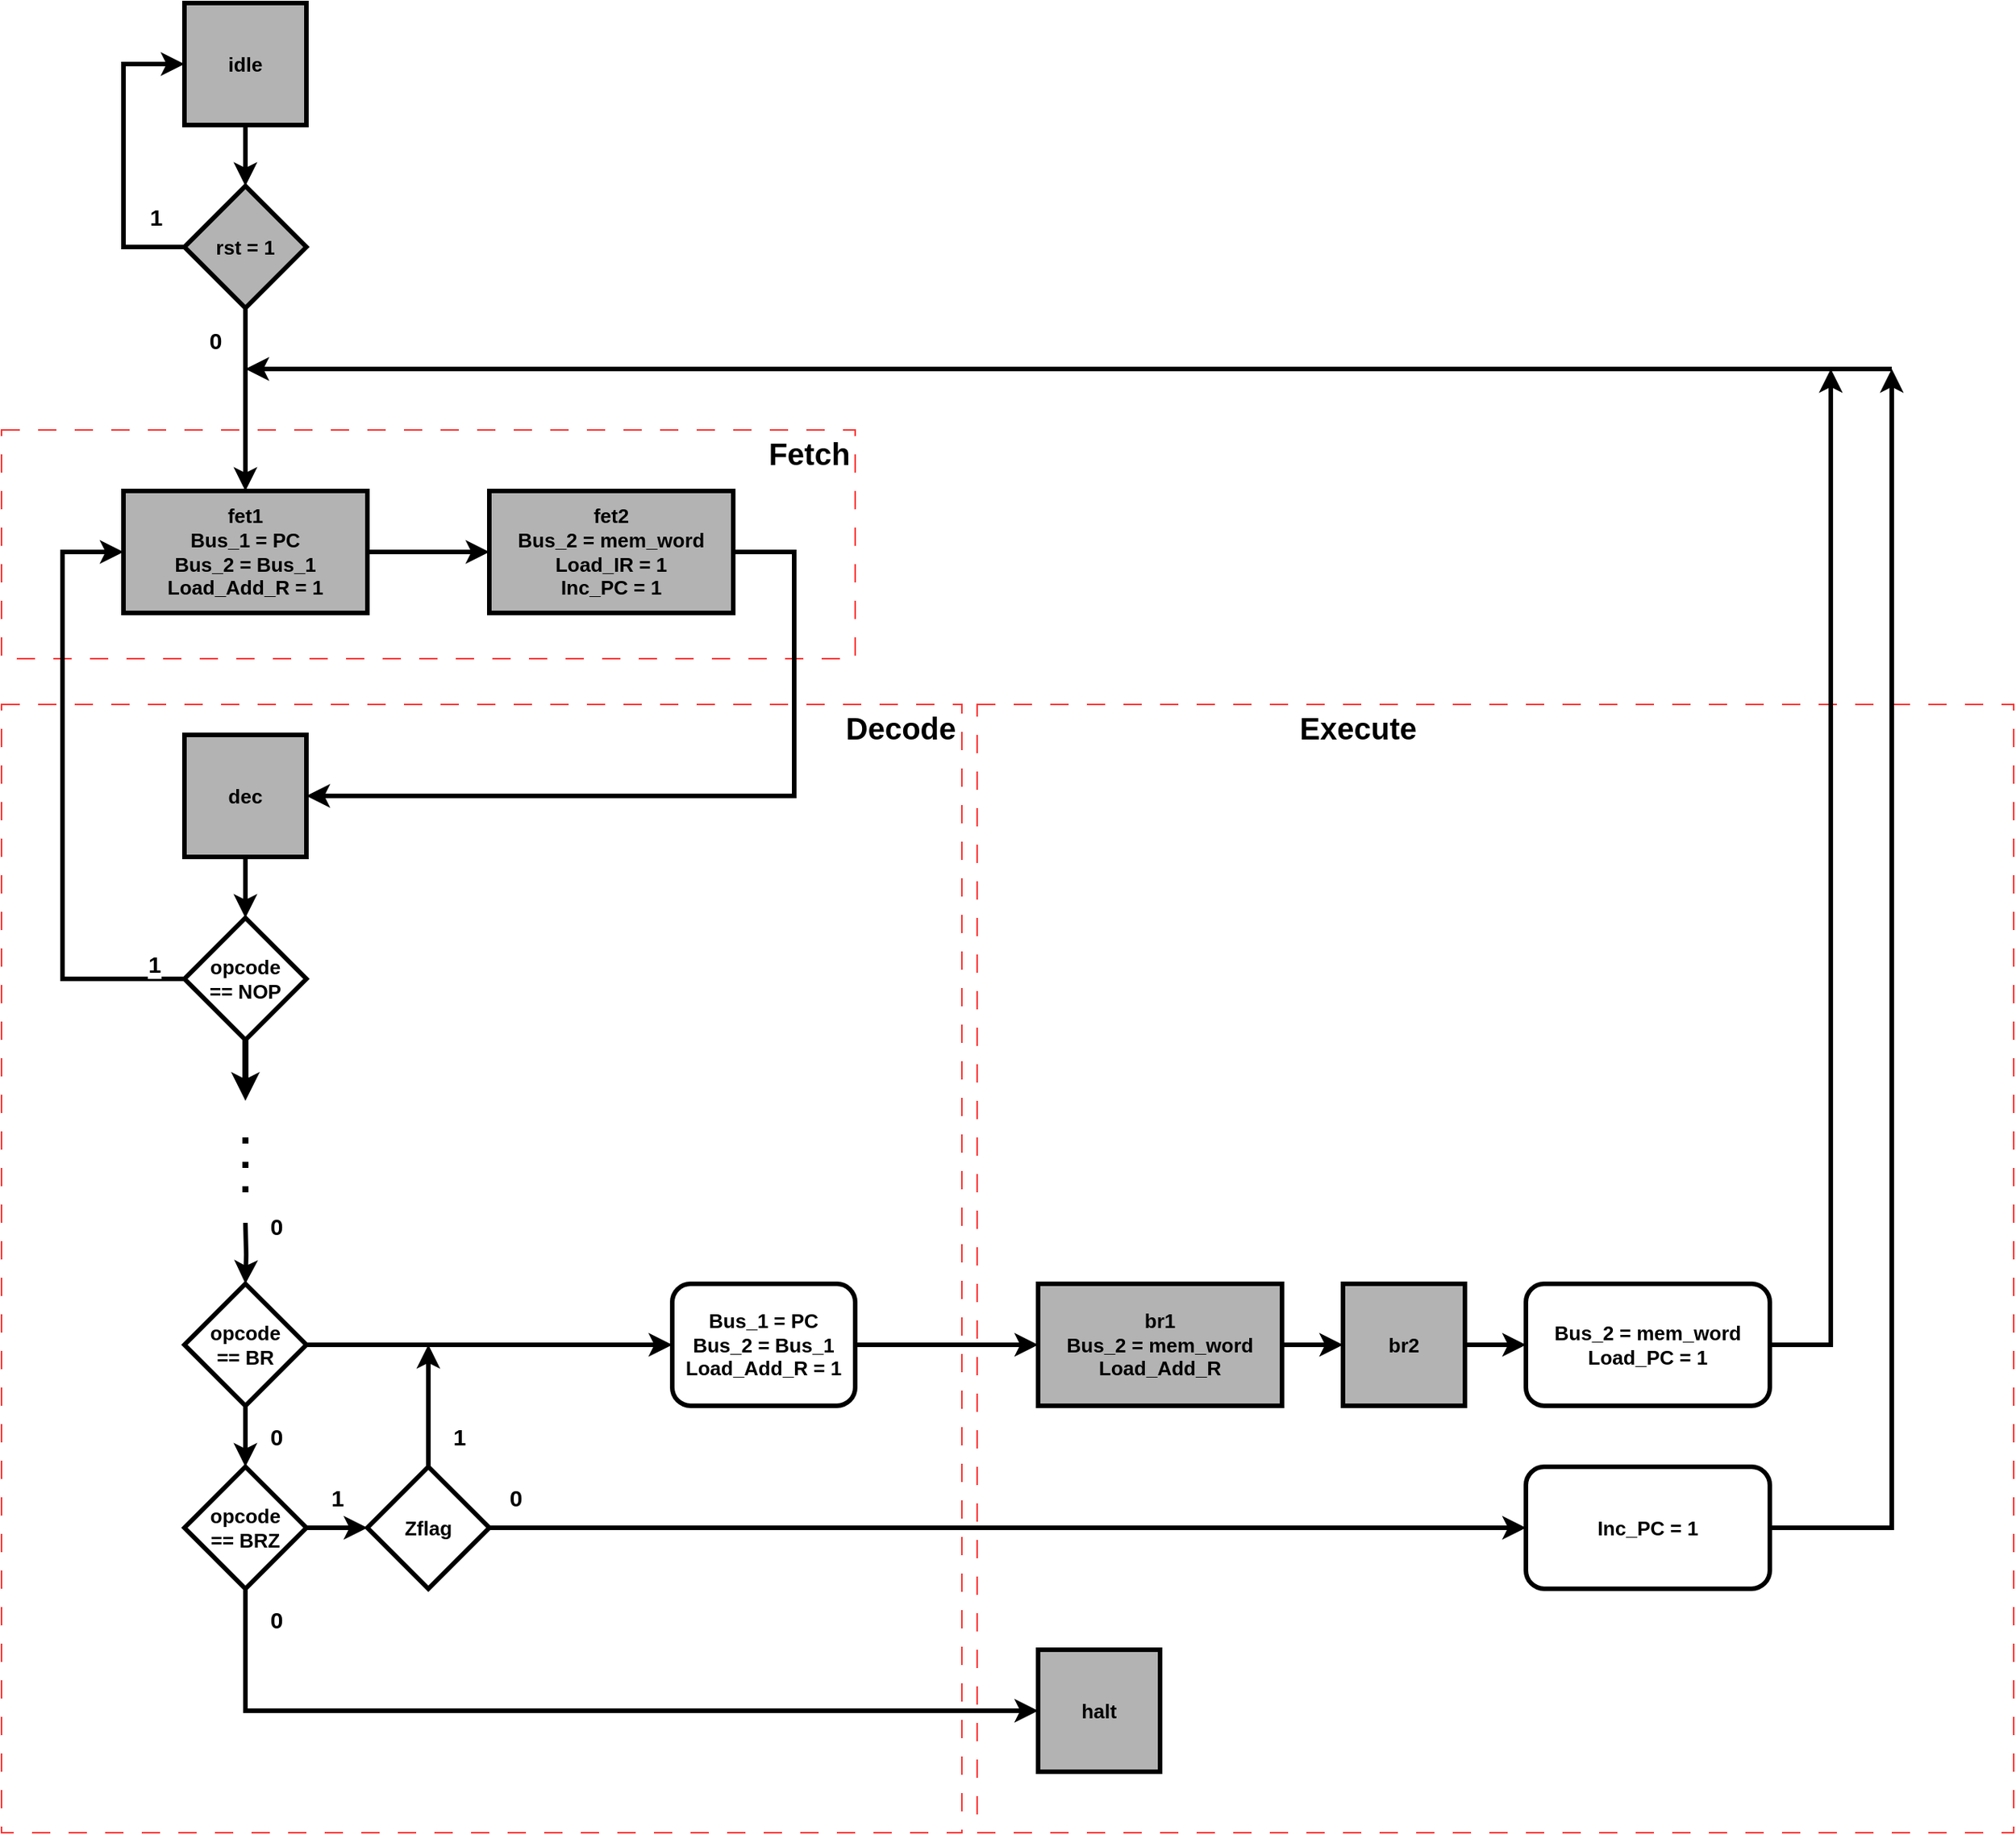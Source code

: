 <mxfile version="20.8.15" type="device"><diagram name="Page-1" id="4IeaslCKqJHzEhZOYwNV"><mxGraphModel dx="4350" dy="2960" grid="1" gridSize="10" guides="1" tooltips="1" connect="1" arrows="1" fold="1" page="1" pageScale="1" pageWidth="850" pageHeight="1100" math="0" shadow="0"><root><mxCell id="0"/><mxCell id="1" parent="0"/><mxCell id="RH-kMCjTaygXxORGlT_J-67" value="" style="rounded=0;whiteSpace=wrap;html=1;labelBackgroundColor=none;labelBorderColor=none;strokeWidth=1;fontSize=13;fillColor=none;dashed=1;dashPattern=12 12;align=right;movable=0;resizable=0;rotatable=0;deletable=0;editable=0;connectable=0;strokeColor=#FF3333;" parent="1" vertex="1"><mxGeometry x="-40" y="200" width="560" height="150" as="geometry"/></mxCell><mxCell id="RH-kMCjTaygXxORGlT_J-70" value="" style="rounded=0;whiteSpace=wrap;html=1;dashed=1;dashPattern=12 12;labelBackgroundColor=none;labelBorderColor=none;strokeWidth=1;fontSize=13;fillColor=none;movable=1;resizable=1;rotatable=1;deletable=1;editable=1;connectable=1;strokeColor=#FF3333;" parent="1" vertex="1"><mxGeometry x="600" y="380" width="680" height="740" as="geometry"/></mxCell><mxCell id="RH-kMCjTaygXxORGlT_J-69" value="" style="rounded=0;whiteSpace=wrap;html=1;dashed=1;dashPattern=12 12;labelBackgroundColor=none;labelBorderColor=none;strokeWidth=1;fontSize=13;fillColor=none;movable=0;resizable=0;rotatable=0;deletable=0;editable=0;connectable=0;strokeColor=#FF3333;" parent="1" vertex="1"><mxGeometry x="-40" y="380" width="630" height="740" as="geometry"/></mxCell><mxCell id="XtIBTg3TESqd7uxG8kBZ-2" value="" style="edgeStyle=orthogonalEdgeStyle;rounded=0;orthogonalLoop=1;jettySize=auto;html=1;fontSize=13;strokeWidth=3;fontStyle=1;" parent="1" source="RH-kMCjTaygXxORGlT_J-1" target="XtIBTg3TESqd7uxG8kBZ-1" edge="1"><mxGeometry relative="1" as="geometry"/></mxCell><mxCell id="RH-kMCjTaygXxORGlT_J-1" value="idle" style="rounded=0;whiteSpace=wrap;html=1;strokeWidth=3;fontSize=13;labelBorderColor=none;labelBackgroundColor=none;fillColor=#B3B3B3;fontStyle=1" parent="1" vertex="1"><mxGeometry x="80" y="-80" width="80" height="80" as="geometry"/></mxCell><mxCell id="RH-kMCjTaygXxORGlT_J-4" style="edgeStyle=orthogonalEdgeStyle;rounded=0;orthogonalLoop=1;jettySize=auto;html=1;entryX=0;entryY=0.5;entryDx=0;entryDy=0;strokeWidth=3;fontSize=13;fontStyle=1" parent="1" source="RH-kMCjTaygXxORGlT_J-2" target="RH-kMCjTaygXxORGlT_J-3" edge="1"><mxGeometry relative="1" as="geometry"/></mxCell><mxCell id="RH-kMCjTaygXxORGlT_J-2" value="fet1&lt;br style=&quot;font-size: 13px;&quot;&gt;Bus_1 = PC&lt;br style=&quot;font-size: 13px;&quot;&gt;Bus_2 = Bus_1&lt;br style=&quot;font-size: 13px;&quot;&gt;Load_Add_R = 1" style="rounded=0;whiteSpace=wrap;html=1;strokeWidth=3;fontSize=13;labelBorderColor=none;labelBackgroundColor=none;fillColor=#B3B3B3;fontStyle=1" parent="1" vertex="1"><mxGeometry x="40" y="240" width="160" height="80" as="geometry"/></mxCell><mxCell id="RH-kMCjTaygXxORGlT_J-21" style="edgeStyle=orthogonalEdgeStyle;rounded=0;orthogonalLoop=1;jettySize=auto;html=1;entryX=1;entryY=0.5;entryDx=0;entryDy=0;strokeWidth=3;fontSize=13;fontStyle=1" parent="1" source="RH-kMCjTaygXxORGlT_J-3" target="RH-kMCjTaygXxORGlT_J-6" edge="1"><mxGeometry relative="1" as="geometry"><Array as="points"><mxPoint x="480" y="280"/><mxPoint x="480" y="440"/></Array></mxGeometry></mxCell><mxCell id="RH-kMCjTaygXxORGlT_J-3" value="fet2&lt;br style=&quot;font-size: 13px;&quot;&gt;Bus_2 = mem_word&lt;br style=&quot;font-size: 13px;&quot;&gt;Load_IR = 1&lt;br style=&quot;font-size: 13px;&quot;&gt;Inc_PC = 1" style="rounded=0;whiteSpace=wrap;html=1;strokeWidth=3;fontSize=13;labelBorderColor=none;labelBackgroundColor=none;fillColor=#B3B3B3;fontStyle=1" parent="1" vertex="1"><mxGeometry x="280" y="240" width="160" height="80" as="geometry"/></mxCell><mxCell id="RH-kMCjTaygXxORGlT_J-22" value="1" style="edgeStyle=orthogonalEdgeStyle;rounded=0;orthogonalLoop=1;jettySize=auto;html=1;entryX=0;entryY=0.5;entryDx=0;entryDy=0;exitX=0;exitY=0.5;exitDx=0;exitDy=0;strokeWidth=3;fontSize=15;fontStyle=1" parent="1" source="RH-kMCjTaygXxORGlT_J-8" target="RH-kMCjTaygXxORGlT_J-2" edge="1"><mxGeometry x="-0.9" y="-10" relative="1" as="geometry"><Array as="points"><mxPoint y="560"/><mxPoint y="280"/></Array><mxPoint as="offset"/></mxGeometry></mxCell><mxCell id="RH-kMCjTaygXxORGlT_J-24" style="edgeStyle=orthogonalEdgeStyle;rounded=0;orthogonalLoop=1;jettySize=auto;html=1;exitX=0.5;exitY=1;exitDx=0;exitDy=0;entryX=0.5;entryY=0;entryDx=0;entryDy=0;strokeWidth=3;fontSize=13;fontStyle=1" parent="1" source="RH-kMCjTaygXxORGlT_J-6" target="RH-kMCjTaygXxORGlT_J-8" edge="1"><mxGeometry relative="1" as="geometry"/></mxCell><mxCell id="RH-kMCjTaygXxORGlT_J-6" value="dec" style="rounded=0;whiteSpace=wrap;html=1;strokeWidth=3;fontSize=13;labelBorderColor=none;labelBackgroundColor=none;fillColor=#B3B3B3;fontStyle=1" parent="1" vertex="1"><mxGeometry x="80" y="400" width="80" height="80" as="geometry"/></mxCell><mxCell id="HxVjy9gU9CEjTAeJ7DYo-10" style="edgeStyle=orthogonalEdgeStyle;rounded=0;orthogonalLoop=1;jettySize=auto;html=1;strokeWidth=4;" edge="1" parent="1" source="RH-kMCjTaygXxORGlT_J-8"><mxGeometry relative="1" as="geometry"><mxPoint x="120" y="640" as="targetPoint"/></mxGeometry></mxCell><mxCell id="RH-kMCjTaygXxORGlT_J-8" value="opcode&lt;br&gt;== NOP" style="rhombus;whiteSpace=wrap;html=1;strokeWidth=3;fontSize=13;fontStyle=1" parent="1" vertex="1"><mxGeometry x="80" y="520" width="80" height="80" as="geometry"/></mxCell><mxCell id="RH-kMCjTaygXxORGlT_J-57" style="edgeStyle=orthogonalEdgeStyle;rounded=0;orthogonalLoop=1;jettySize=auto;html=1;strokeWidth=3;fontSize=13;fontStyle=1" parent="1" edge="1"><mxGeometry relative="1" as="geometry"><mxPoint x="1200" y="160" as="sourcePoint"/><mxPoint x="120" y="160" as="targetPoint"/><Array as="points"><mxPoint x="120" y="160"/></Array></mxGeometry></mxCell><mxCell id="RH-kMCjTaygXxORGlT_J-71" value="&lt;span style=&quot;font-size: 20px;&quot;&gt;&lt;font style=&quot;font-size: 20px;&quot;&gt;Fetch&lt;/font&gt;&lt;/span&gt;" style="text;html=1;strokeColor=none;fillColor=none;align=center;verticalAlign=middle;whiteSpace=wrap;rounded=0;fontSize=20;fontStyle=1" parent="1" vertex="1"><mxGeometry x="460" y="200" width="60" height="30" as="geometry"/></mxCell><mxCell id="RH-kMCjTaygXxORGlT_J-72" value="&lt;span style=&quot;font-size: 20px;&quot;&gt;&lt;font style=&quot;font-size: 20px;&quot;&gt;Decode&lt;/font&gt;&lt;/span&gt;" style="text;html=1;strokeColor=none;fillColor=none;align=center;verticalAlign=middle;whiteSpace=wrap;rounded=0;fontSize=20;fontStyle=1" parent="1" vertex="1"><mxGeometry x="510" y="380" width="80" height="30" as="geometry"/></mxCell><mxCell id="RH-kMCjTaygXxORGlT_J-74" value="&lt;font style=&quot;font-size: 20px;&quot;&gt;Execute&lt;/font&gt;" style="text;html=1;strokeColor=none;fillColor=none;align=center;verticalAlign=middle;whiteSpace=wrap;rounded=0;fontSize=13;fontStyle=1" parent="1" vertex="1"><mxGeometry x="810" y="380" width="80" height="30" as="geometry"/></mxCell><mxCell id="RH-kMCjTaygXxORGlT_J-170" value="&lt;b&gt;0&lt;/b&gt;" style="edgeStyle=orthogonalEdgeStyle;rounded=0;orthogonalLoop=1;jettySize=auto;html=1;entryX=0.5;entryY=0;entryDx=0;entryDy=0;strokeWidth=3;fontSize=15;fontStyle=1;" parent="1" target="RH-kMCjTaygXxORGlT_J-169" edge="1"><mxGeometry x="-0.9" y="20" relative="1" as="geometry"><mxPoint as="offset"/><mxPoint x="120" y="720" as="sourcePoint"/></mxGeometry></mxCell><mxCell id="RH-kMCjTaygXxORGlT_J-172" style="edgeStyle=orthogonalEdgeStyle;rounded=0;orthogonalLoop=1;jettySize=auto;html=1;exitX=1;exitY=0.5;exitDx=0;exitDy=0;entryX=0;entryY=0.5;entryDx=0;entryDy=0;strokeWidth=3;fontSize=15;fontStyle=1;" parent="1" source="RH-kMCjTaygXxORGlT_J-169" target="RH-kMCjTaygXxORGlT_J-171" edge="1"><mxGeometry relative="1" as="geometry"/></mxCell><mxCell id="RH-kMCjTaygXxORGlT_J-175" value="&lt;b&gt;0&lt;/b&gt;" style="edgeStyle=orthogonalEdgeStyle;rounded=0;orthogonalLoop=1;jettySize=auto;html=1;exitX=0.5;exitY=1;exitDx=0;exitDy=0;strokeWidth=3;fontSize=15;fontStyle=1;" parent="1" source="RH-kMCjTaygXxORGlT_J-169" target="RH-kMCjTaygXxORGlT_J-174" edge="1"><mxGeometry y="20" relative="1" as="geometry"><mxPoint as="offset"/></mxGeometry></mxCell><mxCell id="RH-kMCjTaygXxORGlT_J-169" value="opcode&lt;br style=&quot;border-color: var(--border-color);&quot;&gt;== BR" style="rhombus;whiteSpace=wrap;html=1;strokeWidth=3;fontSize=13;fontStyle=1" parent="1" vertex="1"><mxGeometry x="80" y="760" width="80" height="80" as="geometry"/></mxCell><mxCell id="RH-kMCjTaygXxORGlT_J-181" style="edgeStyle=orthogonalEdgeStyle;rounded=0;orthogonalLoop=1;jettySize=auto;html=1;entryX=0;entryY=0.5;entryDx=0;entryDy=0;strokeWidth=3;fontSize=13;" parent="1" source="RH-kMCjTaygXxORGlT_J-171" target="RH-kMCjTaygXxORGlT_J-180" edge="1"><mxGeometry relative="1" as="geometry"/></mxCell><mxCell id="RH-kMCjTaygXxORGlT_J-171" value="Bus_1 = PC&lt;br style=&quot;font-size: 13px;&quot;&gt;Bus_2 = Bus_1&lt;br style=&quot;font-size: 13px;&quot;&gt;Load_Add_R = 1" style="rounded=1;whiteSpace=wrap;html=1;strokeWidth=3;fontSize=13;fontStyle=1" parent="1" vertex="1"><mxGeometry x="400" y="760" width="120" height="80" as="geometry"/></mxCell><mxCell id="RH-kMCjTaygXxORGlT_J-191" value="&lt;b&gt;0&lt;/b&gt;" style="edgeStyle=orthogonalEdgeStyle;rounded=0;orthogonalLoop=1;jettySize=auto;html=1;exitX=0.5;exitY=1;exitDx=0;exitDy=0;entryX=0;entryY=0.5;entryDx=0;entryDy=0;strokeWidth=3;fontSize=15;fontStyle=1;" parent="1" source="RH-kMCjTaygXxORGlT_J-174" target="RH-kMCjTaygXxORGlT_J-190" edge="1"><mxGeometry x="-0.933" y="20" relative="1" as="geometry"><mxPoint as="offset"/></mxGeometry></mxCell><mxCell id="RH-kMCjTaygXxORGlT_J-196" value="&lt;b&gt;1&lt;/b&gt;" style="edgeStyle=orthogonalEdgeStyle;rounded=0;orthogonalLoop=1;jettySize=auto;html=1;exitX=1;exitY=0.5;exitDx=0;exitDy=0;entryX=0;entryY=0.5;entryDx=0;entryDy=0;strokeWidth=3;fontSize=15;fontStyle=1;" parent="1" source="RH-kMCjTaygXxORGlT_J-174" target="RH-kMCjTaygXxORGlT_J-176" edge="1"><mxGeometry y="20" relative="1" as="geometry"><mxPoint as="offset"/></mxGeometry></mxCell><mxCell id="RH-kMCjTaygXxORGlT_J-174" value="opcode&lt;br style=&quot;border-color: var(--border-color);&quot;&gt;== BRZ" style="rhombus;whiteSpace=wrap;html=1;strokeWidth=3;fontSize=13;fontStyle=1" parent="1" vertex="1"><mxGeometry x="80" y="880" width="80" height="80" as="geometry"/></mxCell><mxCell id="RH-kMCjTaygXxORGlT_J-178" value="1" style="edgeStyle=orthogonalEdgeStyle;rounded=0;orthogonalLoop=1;jettySize=auto;html=1;exitX=0.5;exitY=0;exitDx=0;exitDy=0;strokeWidth=3;fontSize=15;fontStyle=1;" parent="1" source="RH-kMCjTaygXxORGlT_J-176" edge="1"><mxGeometry x="-0.5" y="-20" relative="1" as="geometry"><mxPoint x="240" y="800" as="targetPoint"/><mxPoint as="offset"/></mxGeometry></mxCell><mxCell id="RH-kMCjTaygXxORGlT_J-188" value="0" style="edgeStyle=orthogonalEdgeStyle;rounded=0;orthogonalLoop=1;jettySize=auto;html=1;exitX=1;exitY=0.5;exitDx=0;exitDy=0;entryX=0;entryY=0.5;entryDx=0;entryDy=0;strokeWidth=3;fontSize=15;fontStyle=1;" parent="1" source="RH-kMCjTaygXxORGlT_J-176" target="RH-kMCjTaygXxORGlT_J-187" edge="1"><mxGeometry x="-0.95" y="20" relative="1" as="geometry"><mxPoint as="offset"/></mxGeometry></mxCell><mxCell id="RH-kMCjTaygXxORGlT_J-176" value="Zflag" style="rhombus;whiteSpace=wrap;html=1;strokeWidth=3;fontSize=13;fontStyle=1" parent="1" vertex="1"><mxGeometry x="200" y="880" width="80" height="80" as="geometry"/></mxCell><mxCell id="RH-kMCjTaygXxORGlT_J-186" style="edgeStyle=orthogonalEdgeStyle;rounded=0;orthogonalLoop=1;jettySize=auto;html=1;exitX=1;exitY=0.5;exitDx=0;exitDy=0;entryX=0;entryY=0.5;entryDx=0;entryDy=0;strokeWidth=3;fontSize=13;" parent="1" source="RH-kMCjTaygXxORGlT_J-180" target="RH-kMCjTaygXxORGlT_J-182" edge="1"><mxGeometry relative="1" as="geometry"/></mxCell><mxCell id="RH-kMCjTaygXxORGlT_J-180" value="br1&lt;br&gt;Bus_2 = mem_word&lt;br&gt;Load_Add_R" style="rounded=0;whiteSpace=wrap;html=1;strokeWidth=3;fontSize=13;labelBorderColor=none;labelBackgroundColor=none;fillColor=#B3B3B3;fontStyle=1" parent="1" vertex="1"><mxGeometry x="640" y="760" width="160" height="80" as="geometry"/></mxCell><mxCell id="RH-kMCjTaygXxORGlT_J-185" style="edgeStyle=orthogonalEdgeStyle;rounded=0;orthogonalLoop=1;jettySize=auto;html=1;entryX=0;entryY=0.5;entryDx=0;entryDy=0;strokeWidth=3;fontSize=13;" parent="1" source="RH-kMCjTaygXxORGlT_J-182" target="RH-kMCjTaygXxORGlT_J-183" edge="1"><mxGeometry relative="1" as="geometry"/></mxCell><mxCell id="RH-kMCjTaygXxORGlT_J-182" value="br2" style="rounded=0;whiteSpace=wrap;html=1;strokeWidth=3;fontSize=13;labelBorderColor=none;labelBackgroundColor=none;fillColor=#B3B3B3;fontStyle=1" parent="1" vertex="1"><mxGeometry x="840" y="760" width="80" height="80" as="geometry"/></mxCell><mxCell id="RH-kMCjTaygXxORGlT_J-193" style="edgeStyle=orthogonalEdgeStyle;rounded=0;orthogonalLoop=1;jettySize=auto;html=1;exitX=1;exitY=0.5;exitDx=0;exitDy=0;strokeWidth=3;fontSize=13;" parent="1" source="RH-kMCjTaygXxORGlT_J-183" edge="1"><mxGeometry relative="1" as="geometry"><mxPoint x="1160" y="160" as="targetPoint"/><Array as="points"><mxPoint x="1160" y="800"/><mxPoint x="1160" y="160"/></Array></mxGeometry></mxCell><mxCell id="RH-kMCjTaygXxORGlT_J-183" value="Bus_2 = mem_word&lt;br&gt;Load_PC = 1" style="rounded=1;whiteSpace=wrap;html=1;strokeWidth=3;fontSize=13;fontStyle=1" parent="1" vertex="1"><mxGeometry x="960" y="760" width="160" height="80" as="geometry"/></mxCell><mxCell id="RH-kMCjTaygXxORGlT_J-195" style="edgeStyle=orthogonalEdgeStyle;rounded=0;orthogonalLoop=1;jettySize=auto;html=1;exitX=1;exitY=0.5;exitDx=0;exitDy=0;strokeWidth=3;fontSize=13;" parent="1" source="RH-kMCjTaygXxORGlT_J-187" edge="1"><mxGeometry relative="1" as="geometry"><mxPoint x="1200" y="160" as="targetPoint"/><Array as="points"><mxPoint x="1200" y="920"/><mxPoint x="1200" y="160"/></Array></mxGeometry></mxCell><mxCell id="RH-kMCjTaygXxORGlT_J-187" value="Inc_PC = 1" style="rounded=1;whiteSpace=wrap;html=1;strokeWidth=3;fontSize=13;fontStyle=1" parent="1" vertex="1"><mxGeometry x="960" y="880" width="160" height="80" as="geometry"/></mxCell><mxCell id="RH-kMCjTaygXxORGlT_J-190" value="halt" style="rounded=0;whiteSpace=wrap;html=1;strokeWidth=3;fontSize=13;labelBorderColor=none;labelBackgroundColor=none;fillColor=#B3B3B3;fontStyle=1" parent="1" vertex="1"><mxGeometry x="640" y="1000" width="80" height="80" as="geometry"/></mxCell><mxCell id="XtIBTg3TESqd7uxG8kBZ-3" style="edgeStyle=orthogonalEdgeStyle;rounded=0;orthogonalLoop=1;jettySize=auto;html=1;entryX=0.5;entryY=0;entryDx=0;entryDy=0;fontSize=13;strokeWidth=3;fontStyle=1;" parent="1" source="XtIBTg3TESqd7uxG8kBZ-1" target="RH-kMCjTaygXxORGlT_J-2" edge="1"><mxGeometry relative="1" as="geometry"/></mxCell><mxCell id="XtIBTg3TESqd7uxG8kBZ-5" value="&lt;span style=&quot;font-size: 15px;&quot;&gt;0&lt;/span&gt;" style="edgeLabel;html=1;align=center;verticalAlign=middle;resizable=0;points=[];fontSize=15;fontStyle=1" parent="XtIBTg3TESqd7uxG8kBZ-3" vertex="1" connectable="0"><mxGeometry x="-0.658" relative="1" as="geometry"><mxPoint x="-20" as="offset"/></mxGeometry></mxCell><mxCell id="XtIBTg3TESqd7uxG8kBZ-4" style="edgeStyle=orthogonalEdgeStyle;rounded=0;orthogonalLoop=1;jettySize=auto;html=1;entryX=0;entryY=0.5;entryDx=0;entryDy=0;fontSize=13;strokeWidth=3;fontStyle=1;" parent="1" source="XtIBTg3TESqd7uxG8kBZ-1" target="RH-kMCjTaygXxORGlT_J-1" edge="1"><mxGeometry relative="1" as="geometry"><Array as="points"><mxPoint x="40" y="80"/><mxPoint x="40" y="-40"/></Array></mxGeometry></mxCell><mxCell id="XtIBTg3TESqd7uxG8kBZ-6" value="&lt;b&gt;&lt;font style=&quot;font-size: 15px;&quot;&gt;1&lt;/font&gt;&lt;/b&gt;" style="edgeLabel;html=1;align=center;verticalAlign=middle;resizable=0;points=[];" parent="XtIBTg3TESqd7uxG8kBZ-4" vertex="1" connectable="0"><mxGeometry x="-0.736" y="-3" relative="1" as="geometry"><mxPoint x="7" y="-17" as="offset"/></mxGeometry></mxCell><mxCell id="XtIBTg3TESqd7uxG8kBZ-1" value="rst = 1" style="rhombus;whiteSpace=wrap;html=1;fontSize=13;fillColor=#B3B3B3;rounded=0;strokeWidth=3;labelBorderColor=none;labelBackgroundColor=none;fontStyle=1;direction=south;" parent="1" vertex="1"><mxGeometry x="80" y="40" width="80" height="80" as="geometry"/></mxCell><mxCell id="HxVjy9gU9CEjTAeJ7DYo-11" value="" style="endArrow=none;dashed=1;html=1;dashPattern=1 3;strokeWidth=4;rounded=0;" edge="1" parent="1"><mxGeometry width="50" height="50" relative="1" as="geometry"><mxPoint x="120" y="700" as="sourcePoint"/><mxPoint x="120" y="660" as="targetPoint"/></mxGeometry></mxCell></root></mxGraphModel></diagram></mxfile>